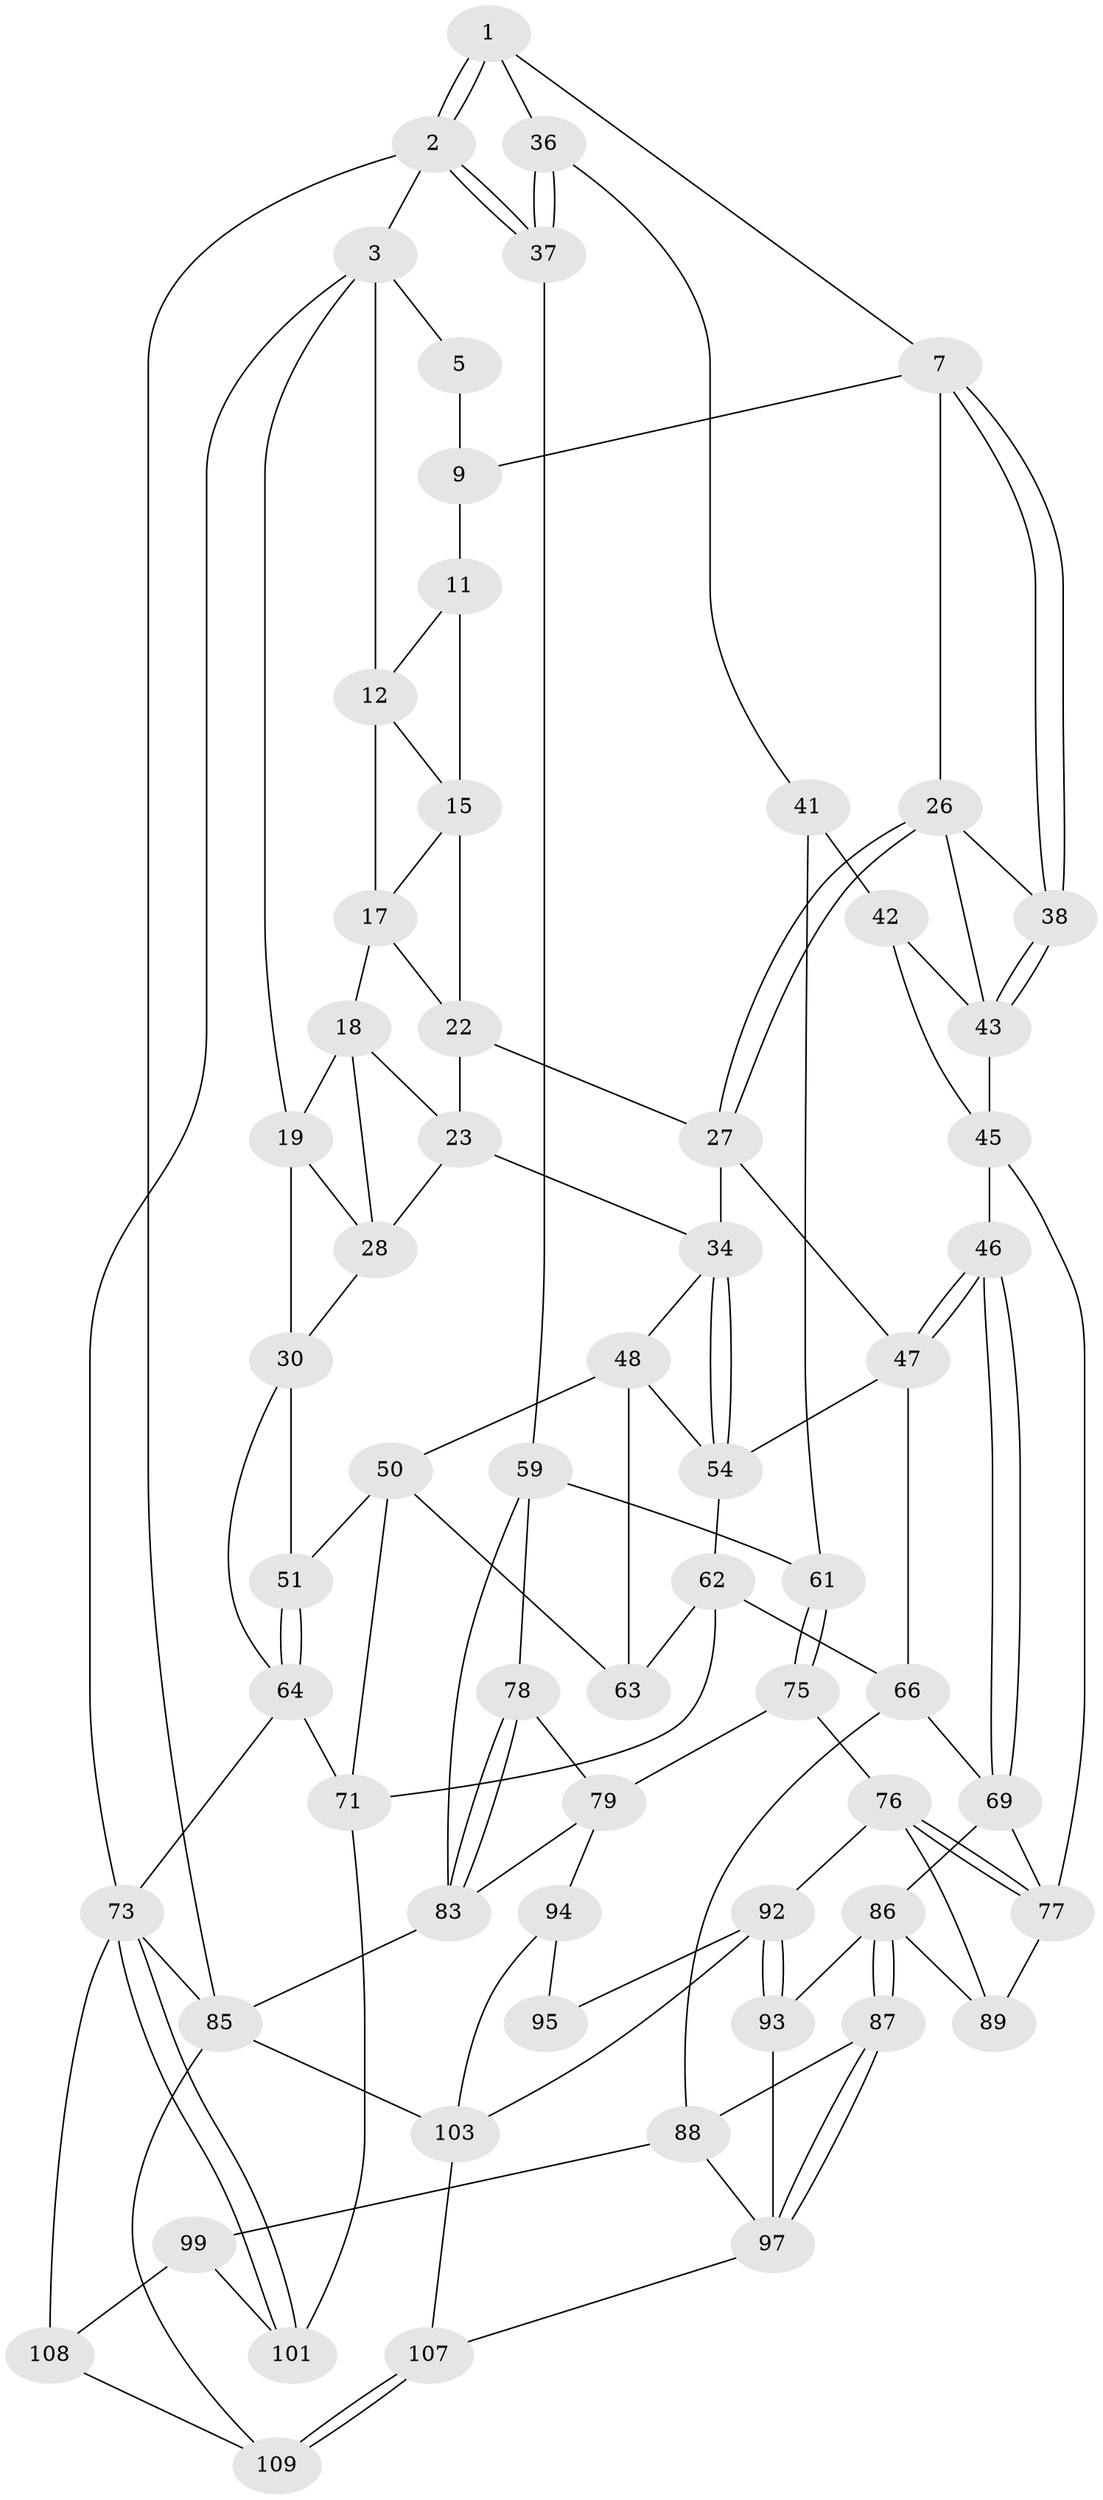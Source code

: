 // Generated by graph-tools (version 1.1) at 2025/52/02/27/25 19:52:40]
// undirected, 63 vertices, 132 edges
graph export_dot {
graph [start="1"]
  node [color=gray90,style=filled];
  1 [pos="+0.6850954837390365+0",super="+6"];
  2 [pos="+1+0"];
  3 [pos="+0+0",super="+4"];
  5 [pos="+0.6473472637883058+0"];
  7 [pos="+0.7560680686550728+0.19726429682775593",super="+8"];
  9 [pos="+0.5632593167489125+0.12873973774682243",super="+10"];
  11 [pos="+0.4021447131789429+0.042867690064122554",super="+14"];
  12 [pos="+0.3342426375725437+0",super="+13"];
  15 [pos="+0.4172437274454022+0.14714605541390002",super="+16"];
  17 [pos="+0.25801695497210403+0.11280692844560085",super="+21"];
  18 [pos="+0.2518840750760704+0.11847147000295043",super="+24"];
  19 [pos="+0.14166958748886405+0.15127410270844632",super="+20"];
  22 [pos="+0.342220664639183+0.1949174111611885",super="+25"];
  23 [pos="+0.23245973259924205+0.22439425588241846",super="+32"];
  26 [pos="+0.5201234114071264+0.25792778309673936",super="+39"];
  27 [pos="+0.3892773376439664+0.3045324836629075",super="+33"];
  28 [pos="+0.14259483235611645+0.17668230919697597",super="+29"];
  30 [pos="+0.04201025581606106+0.37629037644829577",super="+31"];
  34 [pos="+0.3643332025675999+0.32386038716552007",super="+35"];
  36 [pos="+0.9357932321461833+0.1787781472938649",super="+40"];
  37 [pos="+1+0.016773384149819246",super="+57"];
  38 [pos="+0.7435098176705071+0.23119712365190542"];
  41 [pos="+0.9017084452855652+0.39372779674404085",super="+58"];
  42 [pos="+0.8143757698568447+0.3832838963475",super="+52"];
  43 [pos="+0.7307495310426229+0.3252006653407942",super="+44"];
  45 [pos="+0.6250492853989132+0.4484403424328733",super="+53"];
  46 [pos="+0.5574643976634289+0.4736632742030791"];
  47 [pos="+0.4630281132546043+0.4272954506306125",super="+55"];
  48 [pos="+0.24823472383887096+0.4522278821625154",super="+49"];
  50 [pos="+0.1380385488800149+0.4621675348479814",super="+70"];
  51 [pos="+0.07326931314971824+0.4091043725713235"];
  54 [pos="+0.3330351476848067+0.46765497554780017",super="+56"];
  59 [pos="+1+0.5702146078931194",super="+60"];
  61 [pos="+0.9126914025214617+0.5062518877251724"];
  62 [pos="+0.2841962535898949+0.5496912334055716",super="+68"];
  63 [pos="+0.2763607131900534+0.544097088090279"];
  64 [pos="+0.06835724014085724+0.6949778274031357",super="+65"];
  66 [pos="+0.41079954063168267+0.579792366176353",super="+67"];
  69 [pos="+0.525151982690657+0.5504460902944283",super="+82"];
  71 [pos="+0.14536272633297423+0.6919870249294104",super="+72"];
  73 [pos="+0+1",super="+74"];
  75 [pos="+0.8027694378150334+0.659076004240052"];
  76 [pos="+0.7417458946944481+0.6252980016357204",super="+91"];
  77 [pos="+0.7233663766622869+0.5981393647689675",super="+81"];
  78 [pos="+0.9197837989336052+0.5564363673366175"];
  79 [pos="+0.8837279209295202+0.7140988742821347",super="+80"];
  83 [pos="+0.9539530860695616+0.7143923403582809",super="+84"];
  85 [pos="+1+1",super="+102"];
  86 [pos="+0.49094740728645064+0.6955046469982806",super="+90"];
  87 [pos="+0.44722516792262346+0.7206798457421854"];
  88 [pos="+0.3881262146868445+0.7314201793020023",super="+98"];
  89 [pos="+0.5961365429023516+0.6632350083794342"];
  92 [pos="+0.6411630922689131+0.8174072862452699",super="+96"];
  93 [pos="+0.637117285205983+0.8169070794787663"];
  94 [pos="+0.8412801309589085+0.7266656965397765",super="+104"];
  95 [pos="+0.7305766398272641+0.8329149348110132"];
  97 [pos="+0.5690619619500004+0.8365589581166757",super="+105"];
  99 [pos="+0.34200131160480507+0.8822503251725927",super="+100"];
  101 [pos="+0.17221664323914035+0.8260492048507874"];
  103 [pos="+1+1",super="+106"];
  107 [pos="+0.5804999054430804+1"];
  108 [pos="+0+1",super="+110"];
  109 [pos="+0.598710611513423+1"];
  1 -- 2;
  1 -- 2;
  1 -- 36;
  1 -- 7;
  2 -- 3;
  2 -- 37;
  2 -- 37;
  2 -- 85;
  3 -- 19;
  3 -- 12;
  3 -- 5;
  3 -- 73;
  5 -- 9;
  7 -- 38;
  7 -- 38;
  7 -- 9;
  7 -- 26;
  9 -- 11 [weight=2];
  11 -- 12;
  11 -- 15;
  12 -- 15;
  12 -- 17;
  15 -- 17;
  15 -- 22;
  17 -- 18;
  17 -- 22;
  18 -- 19;
  18 -- 28;
  18 -- 23;
  19 -- 28;
  19 -- 30;
  22 -- 23;
  22 -- 27;
  23 -- 28;
  23 -- 34;
  26 -- 27;
  26 -- 27;
  26 -- 43;
  26 -- 38;
  27 -- 34;
  27 -- 47;
  28 -- 30;
  30 -- 51;
  30 -- 64;
  34 -- 54;
  34 -- 54;
  34 -- 48;
  36 -- 37 [weight=2];
  36 -- 37;
  36 -- 41;
  37 -- 59;
  38 -- 43;
  38 -- 43;
  41 -- 42 [weight=2];
  41 -- 61;
  42 -- 43;
  42 -- 45;
  43 -- 45;
  45 -- 46;
  45 -- 77;
  46 -- 47;
  46 -- 47;
  46 -- 69;
  46 -- 69;
  47 -- 66;
  47 -- 54;
  48 -- 54;
  48 -- 50;
  48 -- 63;
  50 -- 51;
  50 -- 71;
  50 -- 63;
  51 -- 64;
  51 -- 64;
  54 -- 62;
  59 -- 61;
  59 -- 78;
  59 -- 83;
  61 -- 75;
  61 -- 75;
  62 -- 63;
  62 -- 71;
  62 -- 66;
  64 -- 73;
  64 -- 71;
  66 -- 69;
  66 -- 88;
  69 -- 77;
  69 -- 86;
  71 -- 101;
  73 -- 101;
  73 -- 101;
  73 -- 108;
  73 -- 85;
  75 -- 76;
  75 -- 79;
  76 -- 77;
  76 -- 77;
  76 -- 89;
  76 -- 92;
  77 -- 89;
  78 -- 79;
  78 -- 83;
  78 -- 83;
  79 -- 83;
  79 -- 94;
  83 -- 85;
  85 -- 109;
  85 -- 103;
  86 -- 87;
  86 -- 87;
  86 -- 89;
  86 -- 93;
  87 -- 88;
  87 -- 97;
  87 -- 97;
  88 -- 99;
  88 -- 97;
  92 -- 93;
  92 -- 93;
  92 -- 95;
  92 -- 103;
  93 -- 97;
  94 -- 95 [weight=2];
  94 -- 103;
  97 -- 107;
  99 -- 108 [weight=2];
  99 -- 101;
  103 -- 107;
  107 -- 109;
  107 -- 109;
  108 -- 109;
}

